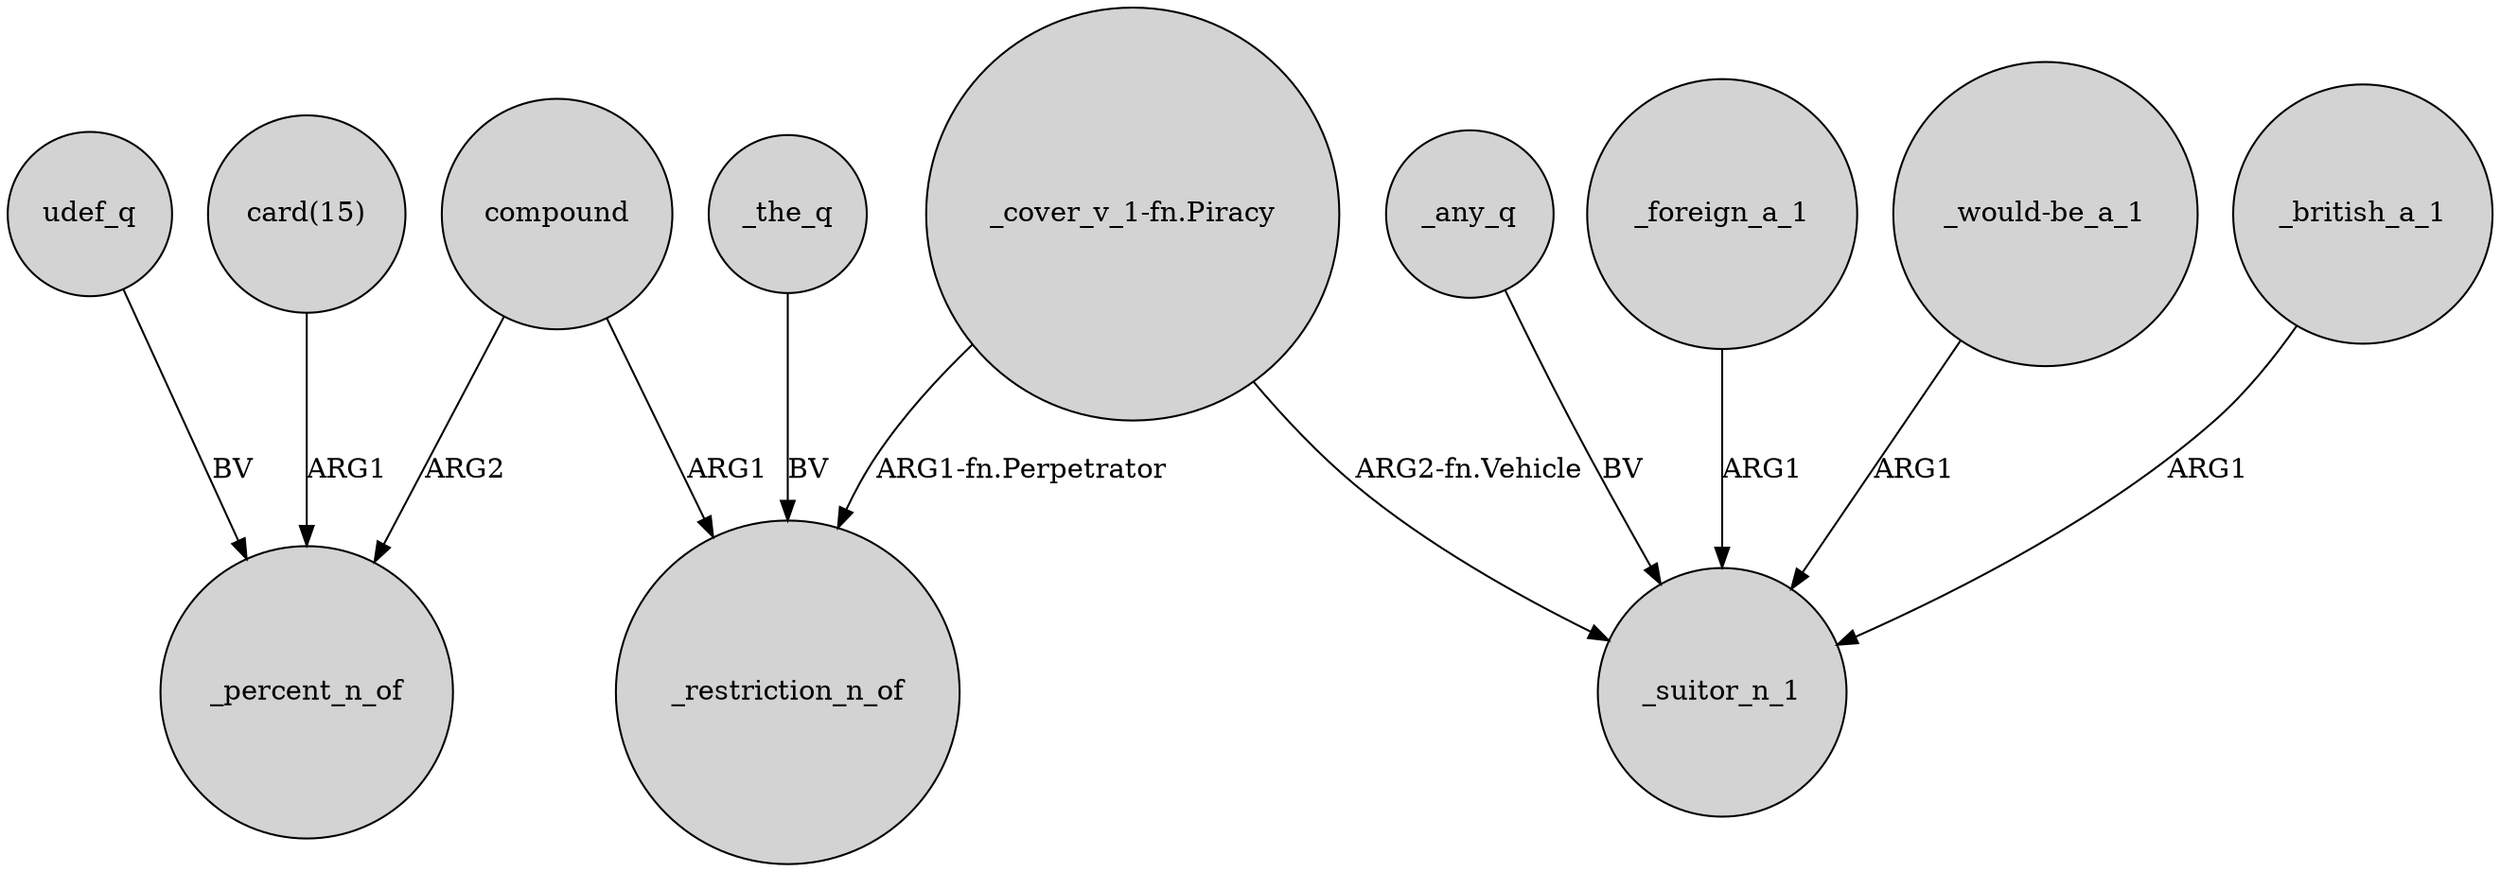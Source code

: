 digraph {
	node [shape=circle style=filled]
	_the_q -> _restriction_n_of [label=BV]
	udef_q -> _percent_n_of [label=BV]
	_any_q -> _suitor_n_1 [label=BV]
	compound -> _restriction_n_of [label=ARG1]
	compound -> _percent_n_of [label=ARG2]
	"card(15)" -> _percent_n_of [label=ARG1]
	_foreign_a_1 -> _suitor_n_1 [label=ARG1]
	"_cover_v_1-fn.Piracy" -> _restriction_n_of [label="ARG1-fn.Perpetrator"]
	"_would-be_a_1" -> _suitor_n_1 [label=ARG1]
	_british_a_1 -> _suitor_n_1 [label=ARG1]
	"_cover_v_1-fn.Piracy" -> _suitor_n_1 [label="ARG2-fn.Vehicle"]
}

